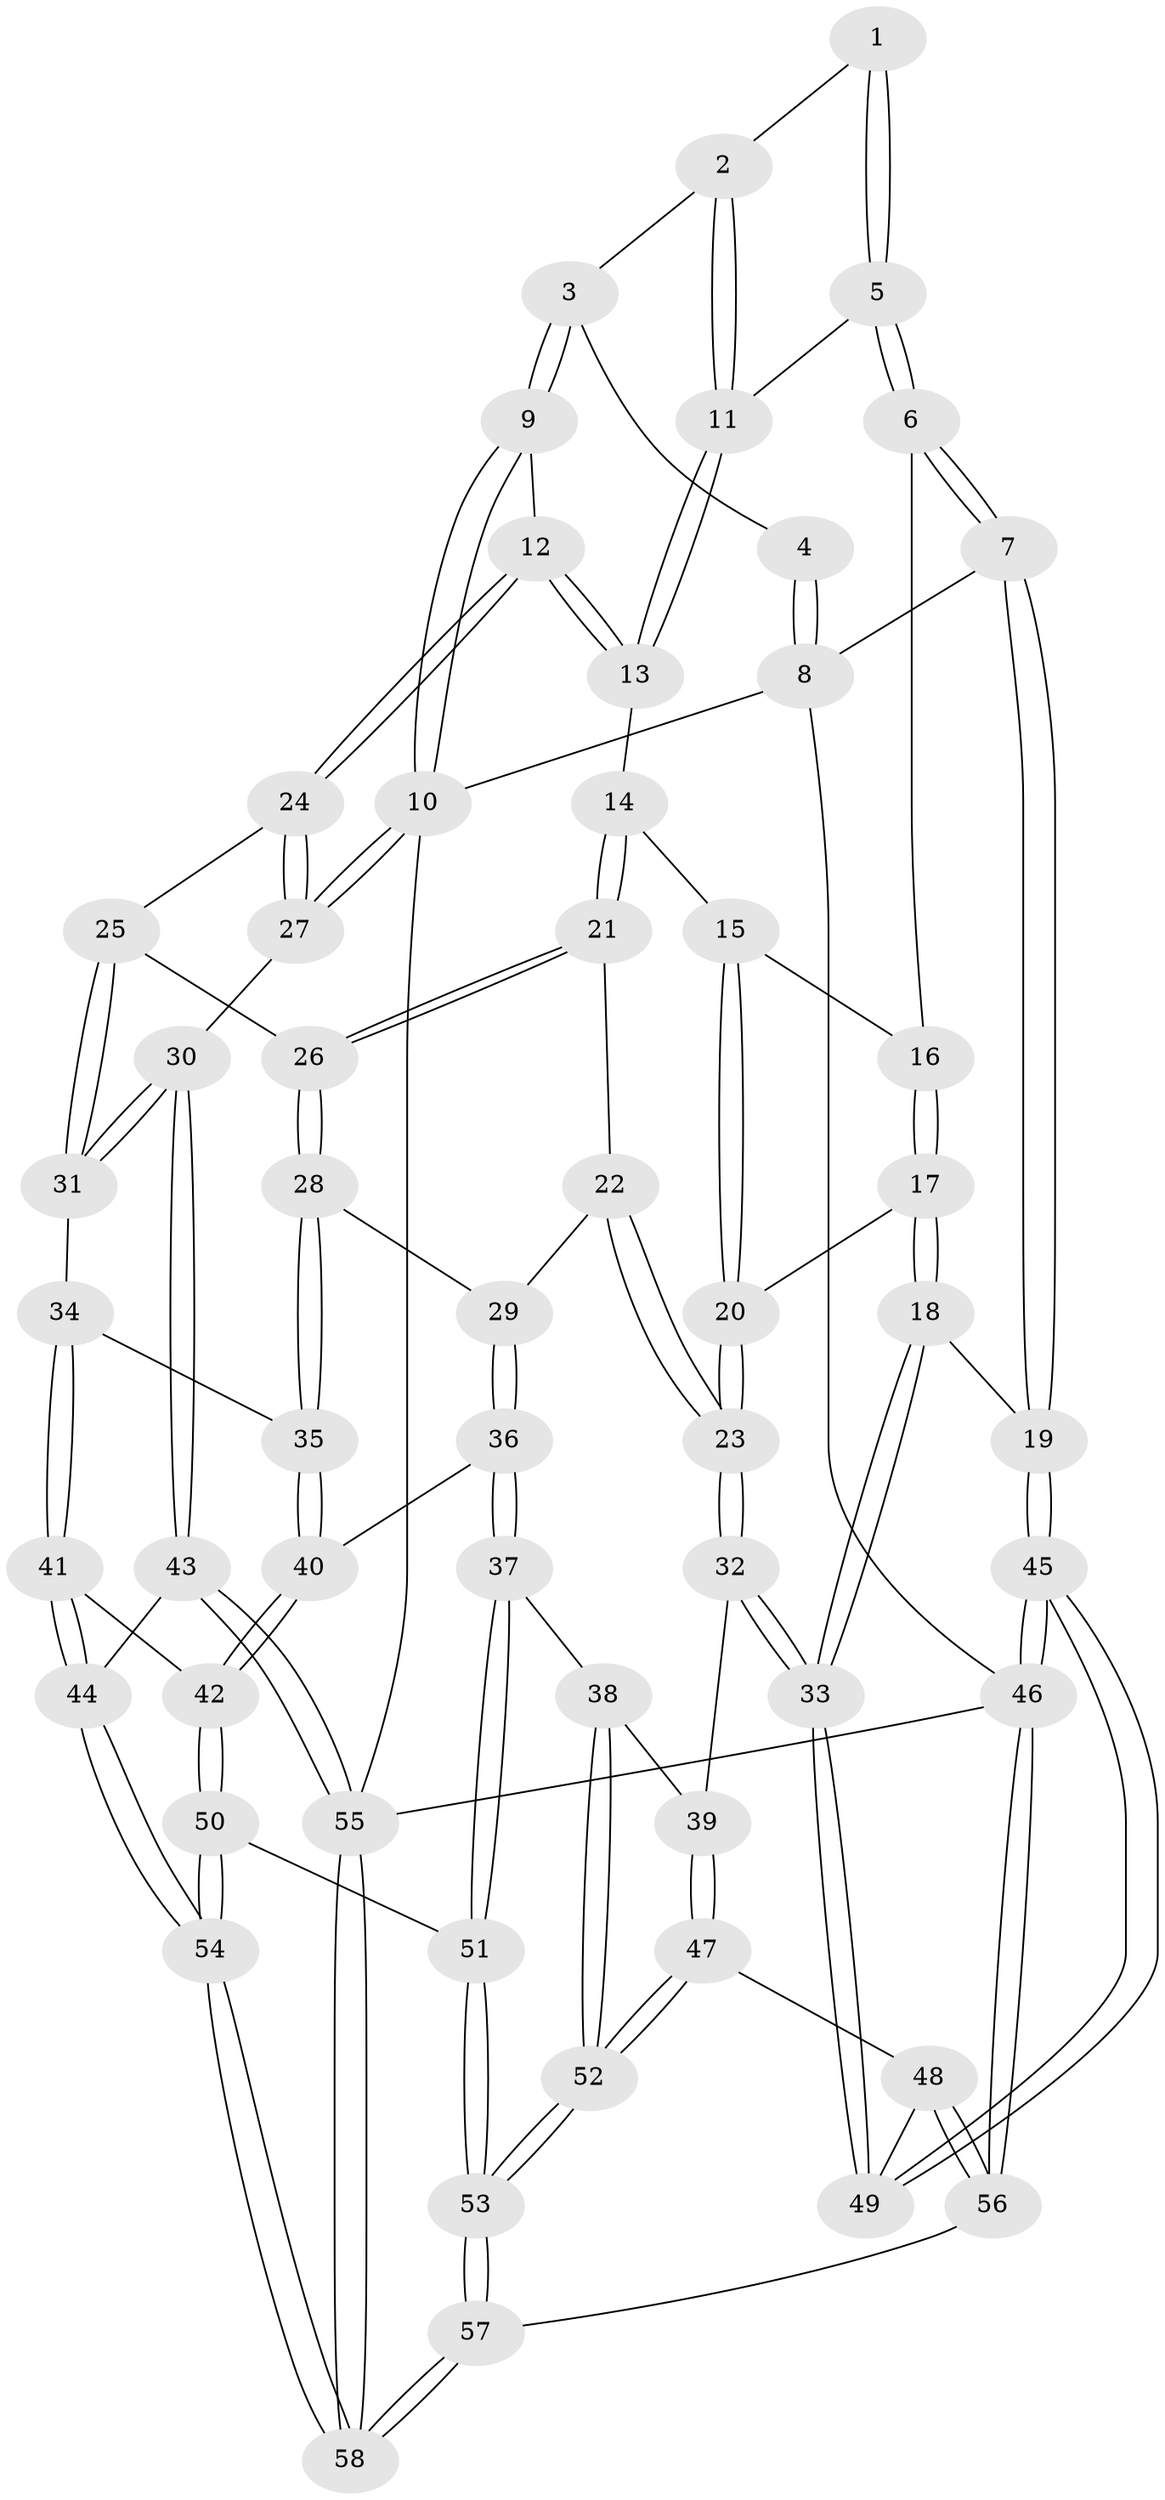 // coarse degree distribution, {3: 0.23529411764705882, 5: 0.4117647058823529, 4: 0.058823529411764705, 6: 0.17647058823529413, 2: 0.058823529411764705, 7: 0.058823529411764705}
// Generated by graph-tools (version 1.1) at 2025/06/03/04/25 22:06:39]
// undirected, 58 vertices, 142 edges
graph export_dot {
graph [start="1"]
  node [color=gray90,style=filled];
  1 [pos="+0.2813857165919829+0"];
  2 [pos="+0.4090885824222482+0.11912984502495495"];
  3 [pos="+0.6440285120969009+0"];
  4 [pos="+0.28088328315732825+0"];
  5 [pos="+0.22208466436601612+0.14165827277210455"];
  6 [pos="+0.007487195062435601+0.1969869826556421"];
  7 [pos="+0+0.08539913233804917"];
  8 [pos="+0+0"];
  9 [pos="+0.7883794771634254+0"];
  10 [pos="+1+0"];
  11 [pos="+0.3828837155599067+0.22397313042743425"];
  12 [pos="+0.7168991375468525+0.24663872426018874"];
  13 [pos="+0.40220950636536545+0.257913490569945"];
  14 [pos="+0.38114734143425155+0.30641084406076685"];
  15 [pos="+0.23841450762657362+0.3488461519199781"];
  16 [pos="+0.0823732455916757+0.28766366146778105"];
  17 [pos="+0.1305660935503849+0.5269760497381311"];
  18 [pos="+0+0.5625995773869866"];
  19 [pos="+0+0.5458791136012363"];
  20 [pos="+0.1891645562770644+0.5507326604967621"];
  21 [pos="+0.39792865483205103+0.4636917491108211"];
  22 [pos="+0.3851785916761762+0.47840384383272927"];
  23 [pos="+0.2124341297684291+0.570669022864748"];
  24 [pos="+0.7405674261792792+0.2986056370202582"];
  25 [pos="+0.6878024000005358+0.45955985668817784"];
  26 [pos="+0.6308348890335126+0.5315828279981255"];
  27 [pos="+1+0.41800955519052146"];
  28 [pos="+0.6289501979970107+0.5514997613940291"];
  29 [pos="+0.4276104030624406+0.6503356232575553"];
  30 [pos="+1+0.6560994942397304"];
  31 [pos="+0.9135028207118284+0.6251820856624587"];
  32 [pos="+0.22551991559586954+0.6544955463054714"];
  33 [pos="+0.10620155689722525+0.7539566759551607"];
  34 [pos="+0.7630911171596015+0.6880341709561077"];
  35 [pos="+0.6365547738550791+0.5938423093169853"];
  36 [pos="+0.4175683403940255+0.6714428575994509"];
  37 [pos="+0.3582690644134549+0.7276716750429978"];
  38 [pos="+0.3558694818090691+0.7277212274760906"];
  39 [pos="+0.25317507602219613+0.6778330266281238"];
  40 [pos="+0.5910436474057318+0.7279599932959503"];
  41 [pos="+0.7739806929982269+0.781342080665117"];
  42 [pos="+0.5876105216539564+0.7889630970947682"];
  43 [pos="+1+0.7262391655999502"];
  44 [pos="+0.8421183519365142+0.8594902217203105"];
  45 [pos="+0+0.8893772570626014"];
  46 [pos="+0+1"];
  47 [pos="+0.23209573579625292+0.8265915133344549"];
  48 [pos="+0.12379735348439838+0.8626536887372939"];
  49 [pos="+0.08720499080118883+0.8036670527373186"];
  50 [pos="+0.5691462771162636+0.8265506660463694"];
  51 [pos="+0.4863940224997583+0.8358336001642335"];
  52 [pos="+0.30066290965450254+0.8932049000296126"];
  53 [pos="+0.31563058416309464+1"];
  54 [pos="+0.7213634612432199+1"];
  55 [pos="+1+1"];
  56 [pos="+0.20776760882950512+1"];
  57 [pos="+0.27805065811158874+1"];
  58 [pos="+0.7176683928844544+1"];
  1 -- 2;
  1 -- 5;
  1 -- 5;
  2 -- 3;
  2 -- 11;
  2 -- 11;
  3 -- 4;
  3 -- 9;
  3 -- 9;
  4 -- 8;
  4 -- 8;
  5 -- 6;
  5 -- 6;
  5 -- 11;
  6 -- 7;
  6 -- 7;
  6 -- 16;
  7 -- 8;
  7 -- 19;
  7 -- 19;
  8 -- 10;
  8 -- 46;
  9 -- 10;
  9 -- 10;
  9 -- 12;
  10 -- 27;
  10 -- 27;
  10 -- 55;
  11 -- 13;
  11 -- 13;
  12 -- 13;
  12 -- 13;
  12 -- 24;
  12 -- 24;
  13 -- 14;
  14 -- 15;
  14 -- 21;
  14 -- 21;
  15 -- 16;
  15 -- 20;
  15 -- 20;
  16 -- 17;
  16 -- 17;
  17 -- 18;
  17 -- 18;
  17 -- 20;
  18 -- 19;
  18 -- 33;
  18 -- 33;
  19 -- 45;
  19 -- 45;
  20 -- 23;
  20 -- 23;
  21 -- 22;
  21 -- 26;
  21 -- 26;
  22 -- 23;
  22 -- 23;
  22 -- 29;
  23 -- 32;
  23 -- 32;
  24 -- 25;
  24 -- 27;
  24 -- 27;
  25 -- 26;
  25 -- 31;
  25 -- 31;
  26 -- 28;
  26 -- 28;
  27 -- 30;
  28 -- 29;
  28 -- 35;
  28 -- 35;
  29 -- 36;
  29 -- 36;
  30 -- 31;
  30 -- 31;
  30 -- 43;
  30 -- 43;
  31 -- 34;
  32 -- 33;
  32 -- 33;
  32 -- 39;
  33 -- 49;
  33 -- 49;
  34 -- 35;
  34 -- 41;
  34 -- 41;
  35 -- 40;
  35 -- 40;
  36 -- 37;
  36 -- 37;
  36 -- 40;
  37 -- 38;
  37 -- 51;
  37 -- 51;
  38 -- 39;
  38 -- 52;
  38 -- 52;
  39 -- 47;
  39 -- 47;
  40 -- 42;
  40 -- 42;
  41 -- 42;
  41 -- 44;
  41 -- 44;
  42 -- 50;
  42 -- 50;
  43 -- 44;
  43 -- 55;
  43 -- 55;
  44 -- 54;
  44 -- 54;
  45 -- 46;
  45 -- 46;
  45 -- 49;
  45 -- 49;
  46 -- 56;
  46 -- 56;
  46 -- 55;
  47 -- 48;
  47 -- 52;
  47 -- 52;
  48 -- 49;
  48 -- 56;
  48 -- 56;
  50 -- 51;
  50 -- 54;
  50 -- 54;
  51 -- 53;
  51 -- 53;
  52 -- 53;
  52 -- 53;
  53 -- 57;
  53 -- 57;
  54 -- 58;
  54 -- 58;
  55 -- 58;
  55 -- 58;
  56 -- 57;
  57 -- 58;
  57 -- 58;
}
